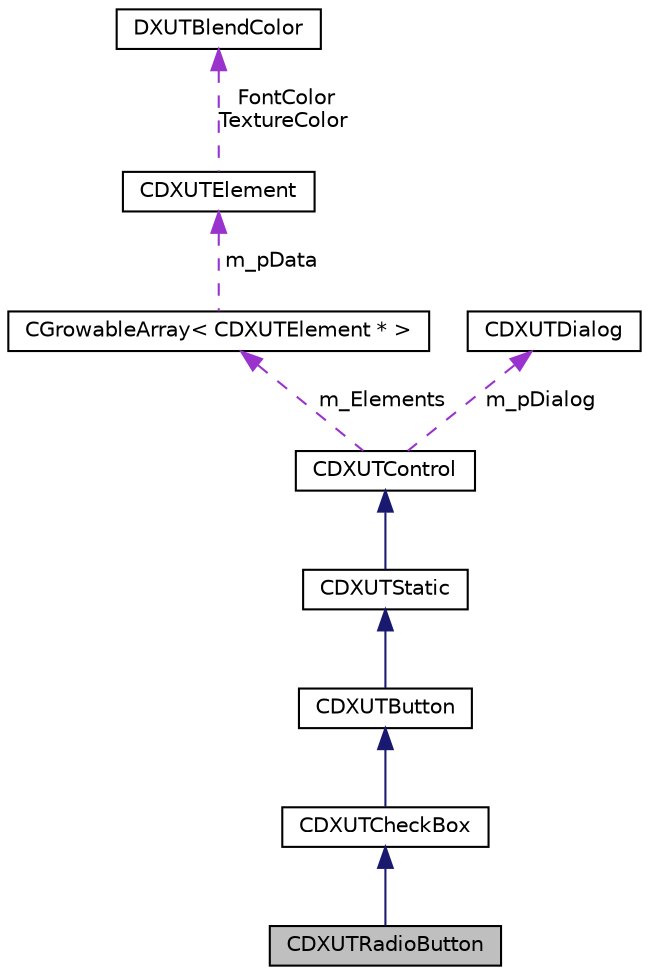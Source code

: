 digraph "CDXUTRadioButton"
{
  edge [fontname="Helvetica",fontsize="10",labelfontname="Helvetica",labelfontsize="10"];
  node [fontname="Helvetica",fontsize="10",shape=record];
  Node1 [label="CDXUTRadioButton",height=0.2,width=0.4,color="black", fillcolor="grey75", style="filled", fontcolor="black"];
  Node2 -> Node1 [dir="back",color="midnightblue",fontsize="10",style="solid"];
  Node2 [label="CDXUTCheckBox",height=0.2,width=0.4,color="black", fillcolor="white", style="filled",URL="$class_c_d_x_u_t_check_box.html"];
  Node3 -> Node2 [dir="back",color="midnightblue",fontsize="10",style="solid"];
  Node3 [label="CDXUTButton",height=0.2,width=0.4,color="black", fillcolor="white", style="filled",URL="$class_c_d_x_u_t_button.html"];
  Node4 -> Node3 [dir="back",color="midnightblue",fontsize="10",style="solid"];
  Node4 [label="CDXUTStatic",height=0.2,width=0.4,color="black", fillcolor="white", style="filled",URL="$class_c_d_x_u_t_static.html"];
  Node5 -> Node4 [dir="back",color="midnightblue",fontsize="10",style="solid"];
  Node5 [label="CDXUTControl",height=0.2,width=0.4,color="black", fillcolor="white", style="filled",URL="$class_c_d_x_u_t_control.html"];
  Node6 -> Node5 [dir="back",color="darkorchid3",fontsize="10",style="dashed",label=" m_Elements" ];
  Node6 [label="CGrowableArray\< CDXUTElement * \>",height=0.2,width=0.4,color="black", fillcolor="white", style="filled",URL="$class_c_growable_array.html"];
  Node7 -> Node6 [dir="back",color="darkorchid3",fontsize="10",style="dashed",label=" m_pData" ];
  Node7 [label="CDXUTElement",height=0.2,width=0.4,color="black", fillcolor="white", style="filled",URL="$class_c_d_x_u_t_element.html"];
  Node8 -> Node7 [dir="back",color="darkorchid3",fontsize="10",style="dashed",label=" FontColor\nTextureColor" ];
  Node8 [label="DXUTBlendColor",height=0.2,width=0.4,color="black", fillcolor="white", style="filled",URL="$struct_d_x_u_t_blend_color.html"];
  Node9 -> Node5 [dir="back",color="darkorchid3",fontsize="10",style="dashed",label=" m_pDialog" ];
  Node9 [label="CDXUTDialog",height=0.2,width=0.4,color="black", fillcolor="white", style="filled",URL="$class_c_d_x_u_t_dialog.html"];
}
